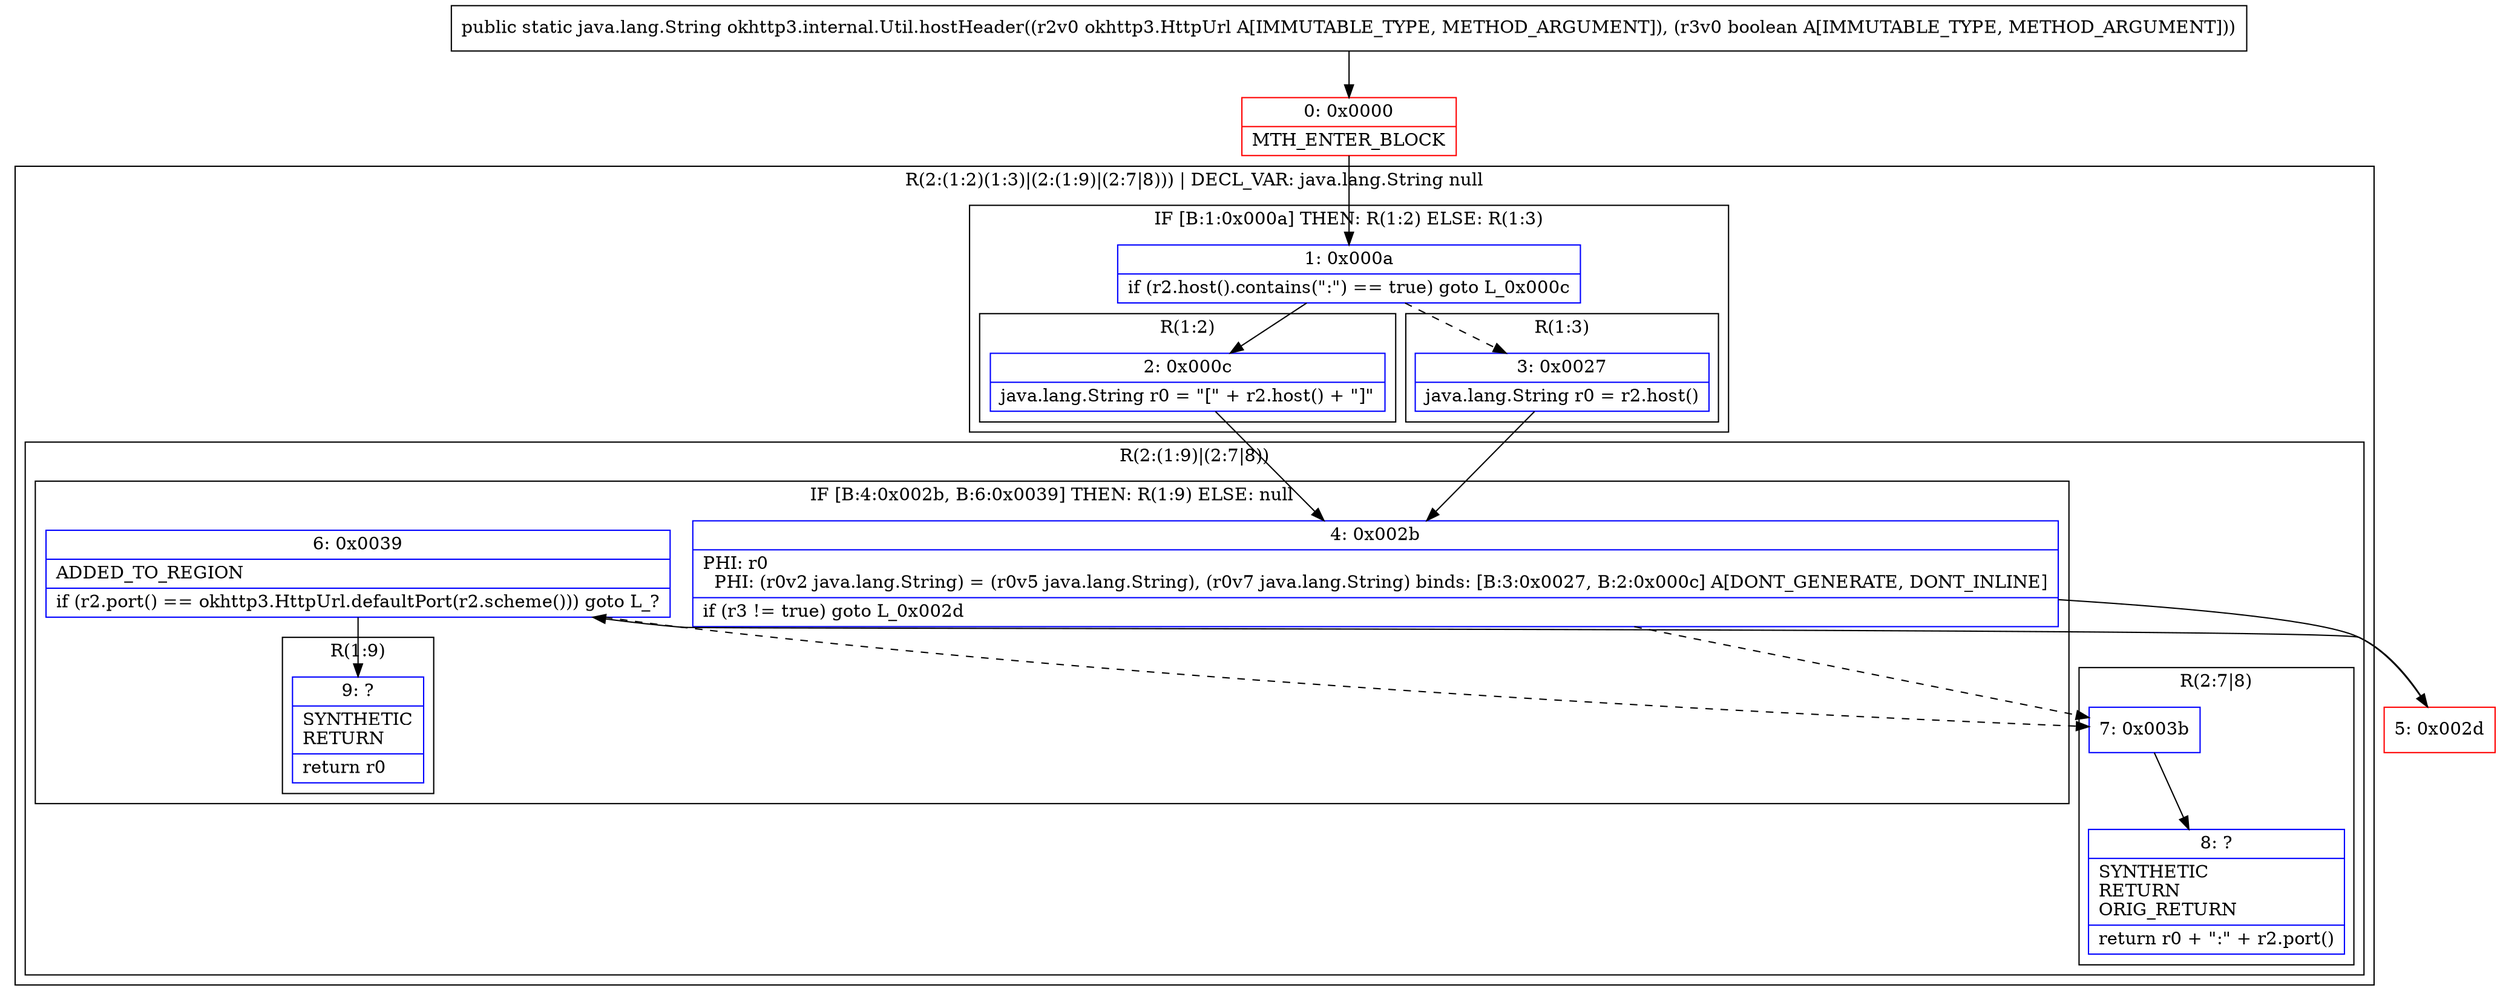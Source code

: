 digraph "CFG forokhttp3.internal.Util.hostHeader(Lokhttp3\/HttpUrl;Z)Ljava\/lang\/String;" {
subgraph cluster_Region_32399909 {
label = "R(2:(1:2)(1:3)|(2:(1:9)|(2:7|8))) | DECL_VAR: java.lang.String null\l";
node [shape=record,color=blue];
subgraph cluster_IfRegion_821617986 {
label = "IF [B:1:0x000a] THEN: R(1:2) ELSE: R(1:3)";
node [shape=record,color=blue];
Node_1 [shape=record,label="{1\:\ 0x000a|if (r2.host().contains(\":\") == true) goto L_0x000c\l}"];
subgraph cluster_Region_120405349 {
label = "R(1:2)";
node [shape=record,color=blue];
Node_2 [shape=record,label="{2\:\ 0x000c|java.lang.String r0 = \"[\" + r2.host() + \"]\"\l}"];
}
subgraph cluster_Region_1306239872 {
label = "R(1:3)";
node [shape=record,color=blue];
Node_3 [shape=record,label="{3\:\ 0x0027|java.lang.String r0 = r2.host()\l}"];
}
}
subgraph cluster_Region_1063884430 {
label = "R(2:(1:9)|(2:7|8))";
node [shape=record,color=blue];
subgraph cluster_IfRegion_1499316214 {
label = "IF [B:4:0x002b, B:6:0x0039] THEN: R(1:9) ELSE: null";
node [shape=record,color=blue];
Node_4 [shape=record,label="{4\:\ 0x002b|PHI: r0 \l  PHI: (r0v2 java.lang.String) = (r0v5 java.lang.String), (r0v7 java.lang.String) binds: [B:3:0x0027, B:2:0x000c] A[DONT_GENERATE, DONT_INLINE]\l|if (r3 != true) goto L_0x002d\l}"];
Node_6 [shape=record,label="{6\:\ 0x0039|ADDED_TO_REGION\l|if (r2.port() == okhttp3.HttpUrl.defaultPort(r2.scheme())) goto L_?\l}"];
subgraph cluster_Region_726663602 {
label = "R(1:9)";
node [shape=record,color=blue];
Node_9 [shape=record,label="{9\:\ ?|SYNTHETIC\lRETURN\l|return r0\l}"];
}
}
subgraph cluster_Region_1559573359 {
label = "R(2:7|8)";
node [shape=record,color=blue];
Node_7 [shape=record,label="{7\:\ 0x003b}"];
Node_8 [shape=record,label="{8\:\ ?|SYNTHETIC\lRETURN\lORIG_RETURN\l|return r0 + \":\" + r2.port()\l}"];
}
}
}
Node_0 [shape=record,color=red,label="{0\:\ 0x0000|MTH_ENTER_BLOCK\l}"];
Node_5 [shape=record,color=red,label="{5\:\ 0x002d}"];
MethodNode[shape=record,label="{public static java.lang.String okhttp3.internal.Util.hostHeader((r2v0 okhttp3.HttpUrl A[IMMUTABLE_TYPE, METHOD_ARGUMENT]), (r3v0 boolean A[IMMUTABLE_TYPE, METHOD_ARGUMENT])) }"];
MethodNode -> Node_0;
Node_1 -> Node_2;
Node_1 -> Node_3[style=dashed];
Node_2 -> Node_4;
Node_3 -> Node_4;
Node_4 -> Node_5;
Node_4 -> Node_7[style=dashed];
Node_6 -> Node_7[style=dashed];
Node_6 -> Node_9;
Node_7 -> Node_8;
Node_0 -> Node_1;
Node_5 -> Node_6;
}

